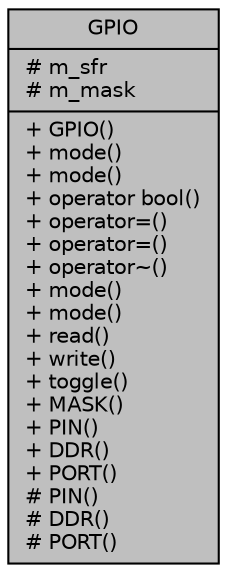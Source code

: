 digraph "GPIO"
{
  edge [fontname="Helvetica",fontsize="10",labelfontname="Helvetica",labelfontsize="10"];
  node [fontname="Helvetica",fontsize="10",shape=record];
  Node1 [label="{GPIO\n|# m_sfr\l# m_mask\l|+ GPIO()\l+ mode()\l+ mode()\l+ operator bool()\l+ operator=()\l+ operator=()\l+ operator~()\l+ mode()\l+ mode()\l+ read()\l+ write()\l+ toggle()\l+ MASK()\l+ PIN()\l+ DDR()\l+ PORT()\l# PIN()\l# DDR()\l# PORT()\l}",height=0.2,width=0.4,color="black", fillcolor="grey75", style="filled", fontcolor="black"];
}
